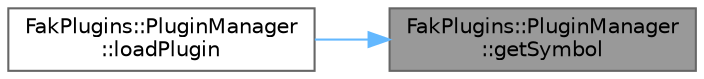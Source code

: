 digraph "FakPlugins::PluginManager::getSymbol"
{
 // LATEX_PDF_SIZE
  bgcolor="transparent";
  edge [fontname=Helvetica,fontsize=10,labelfontname=Helvetica,labelfontsize=10];
  node [fontname=Helvetica,fontsize=10,shape=box,height=0.2,width=0.4];
  rankdir="RL";
  Node1 [id="Node000001",label="FakPlugins::PluginManager\l::getSymbol",height=0.2,width=0.4,color="gray40", fillcolor="grey60", style="filled", fontcolor="black",tooltip=" "];
  Node1 -> Node2 [id="edge1_Node000001_Node000002",dir="back",color="steelblue1",style="solid",tooltip=" "];
  Node2 [id="Node000002",label="FakPlugins::PluginManager\l::loadPlugin",height=0.2,width=0.4,color="grey40", fillcolor="white", style="filled",URL="$classFakPlugins_1_1PluginManager.html#a25b50823bb43ce4c0df5fbf100a34fef",tooltip=" "];
}
